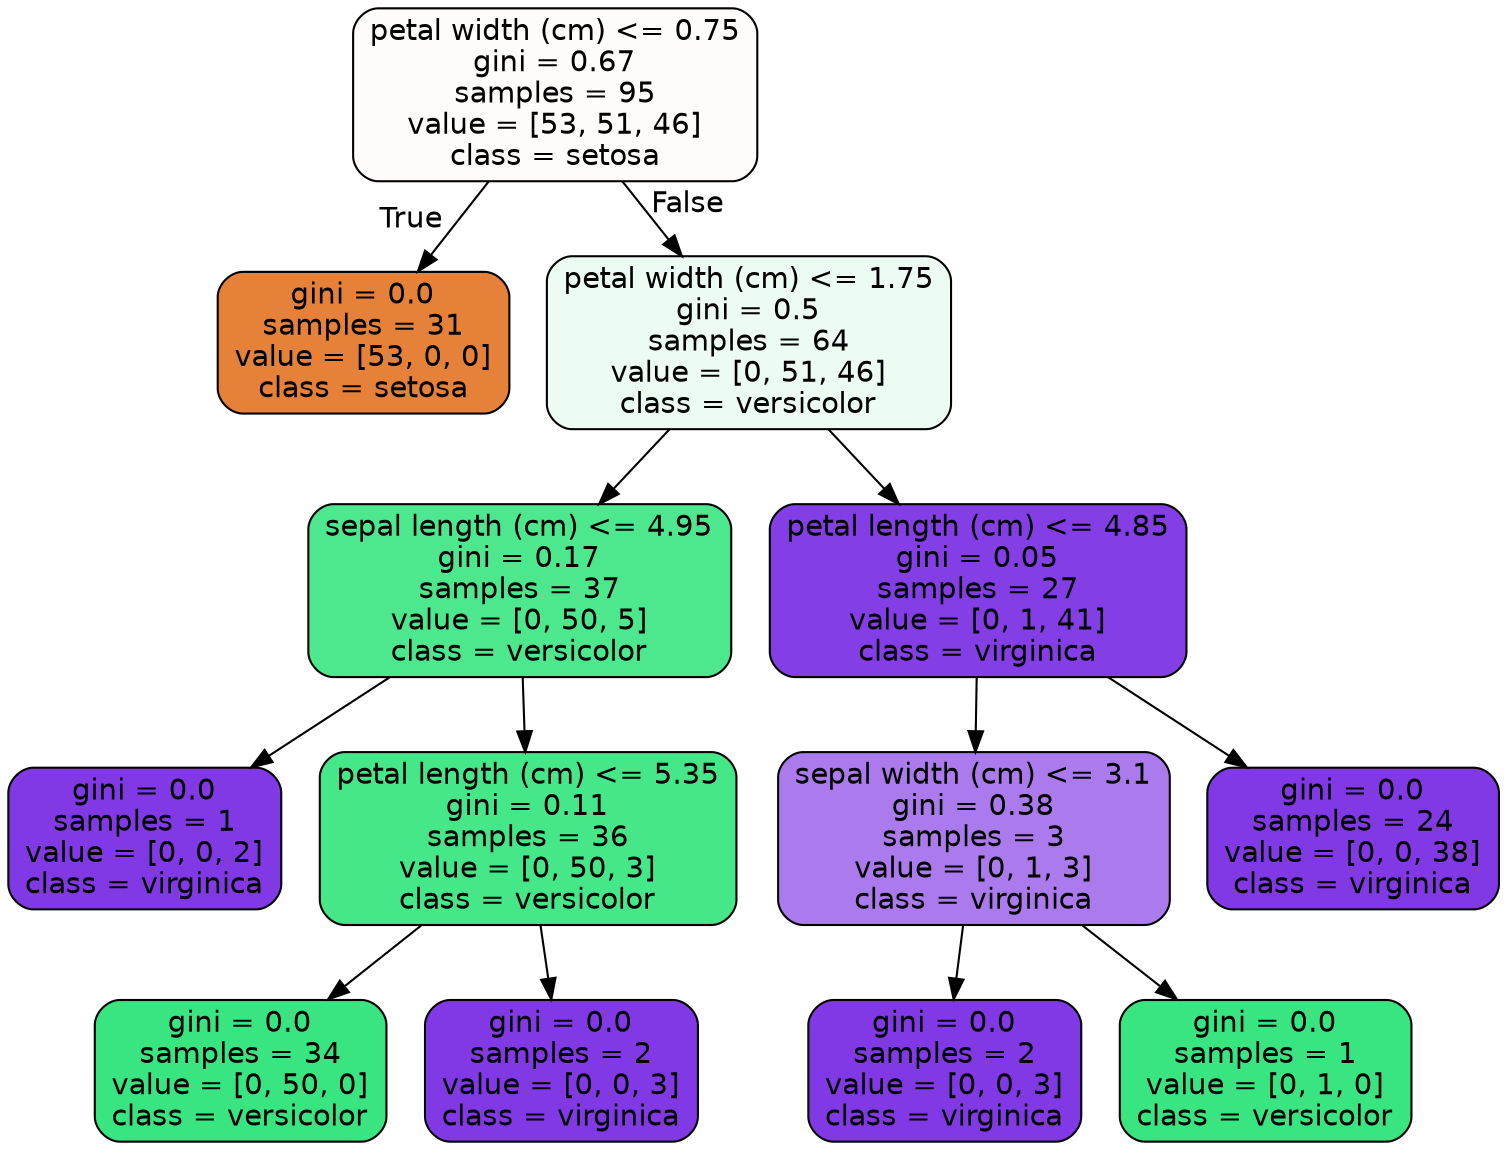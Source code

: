 digraph Tree {
node [shape=box, style="filled, rounded", color="black", fontname="helvetica"] ;
edge [fontname="helvetica"] ;
0 [label="petal width (cm) <= 0.75\ngini = 0.67\nsamples = 95\nvalue = [53, 51, 46]\nclass = setosa", fillcolor="#fefcfb"] ;
1 [label="gini = 0.0\nsamples = 31\nvalue = [53, 0, 0]\nclass = setosa", fillcolor="#e58139"] ;
0 -> 1 [labeldistance=2.5, labelangle=45, headlabel="True"] ;
2 [label="petal width (cm) <= 1.75\ngini = 0.5\nsamples = 64\nvalue = [0, 51, 46]\nclass = versicolor", fillcolor="#ecfcf3"] ;
0 -> 2 [labeldistance=2.5, labelangle=-45, headlabel="False"] ;
3 [label="sepal length (cm) <= 4.95\ngini = 0.17\nsamples = 37\nvalue = [0, 50, 5]\nclass = versicolor", fillcolor="#4de88e"] ;
2 -> 3 ;
4 [label="gini = 0.0\nsamples = 1\nvalue = [0, 0, 2]\nclass = virginica", fillcolor="#8139e5"] ;
3 -> 4 ;
5 [label="petal length (cm) <= 5.35\ngini = 0.11\nsamples = 36\nvalue = [0, 50, 3]\nclass = versicolor", fillcolor="#45e789"] ;
3 -> 5 ;
6 [label="gini = 0.0\nsamples = 34\nvalue = [0, 50, 0]\nclass = versicolor", fillcolor="#39e581"] ;
5 -> 6 ;
7 [label="gini = 0.0\nsamples = 2\nvalue = [0, 0, 3]\nclass = virginica", fillcolor="#8139e5"] ;
5 -> 7 ;
8 [label="petal length (cm) <= 4.85\ngini = 0.05\nsamples = 27\nvalue = [0, 1, 41]\nclass = virginica", fillcolor="#843ee6"] ;
2 -> 8 ;
9 [label="sepal width (cm) <= 3.1\ngini = 0.38\nsamples = 3\nvalue = [0, 1, 3]\nclass = virginica", fillcolor="#ab7bee"] ;
8 -> 9 ;
10 [label="gini = 0.0\nsamples = 2\nvalue = [0, 0, 3]\nclass = virginica", fillcolor="#8139e5"] ;
9 -> 10 ;
11 [label="gini = 0.0\nsamples = 1\nvalue = [0, 1, 0]\nclass = versicolor", fillcolor="#39e581"] ;
9 -> 11 ;
12 [label="gini = 0.0\nsamples = 24\nvalue = [0, 0, 38]\nclass = virginica", fillcolor="#8139e5"] ;
8 -> 12 ;
}